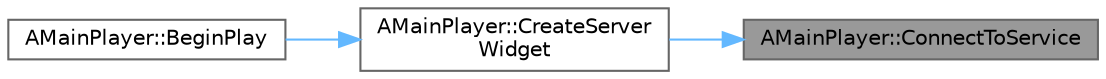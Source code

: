 digraph "AMainPlayer::ConnectToService"
{
 // LATEX_PDF_SIZE
  bgcolor="transparent";
  edge [fontname=Helvetica,fontsize=10,labelfontname=Helvetica,labelfontsize=10];
  node [fontname=Helvetica,fontsize=10,shape=box,height=0.2,width=0.4];
  rankdir="RL";
  Node1 [id="Node000001",label="AMainPlayer::ConnectToService",height=0.2,width=0.4,color="gray40", fillcolor="grey60", style="filled", fontcolor="black",tooltip=" "];
  Node1 -> Node2 [id="edge3_Node000001_Node000002",dir="back",color="steelblue1",style="solid",tooltip=" "];
  Node2 [id="Node000002",label="AMainPlayer::CreateServer\lWidget",height=0.2,width=0.4,color="grey40", fillcolor="white", style="filled",URL="$class_a_main_player.html#a05c53b09757e2100e7291ab0ef13eaeb",tooltip=" "];
  Node2 -> Node3 [id="edge4_Node000002_Node000003",dir="back",color="steelblue1",style="solid",tooltip=" "];
  Node3 [id="Node000003",label="AMainPlayer::BeginPlay",height=0.2,width=0.4,color="grey40", fillcolor="white", style="filled",URL="$class_a_main_player.html#aeb19d2fc8b049da2875a1a7fe2640be6",tooltip=" "];
}
